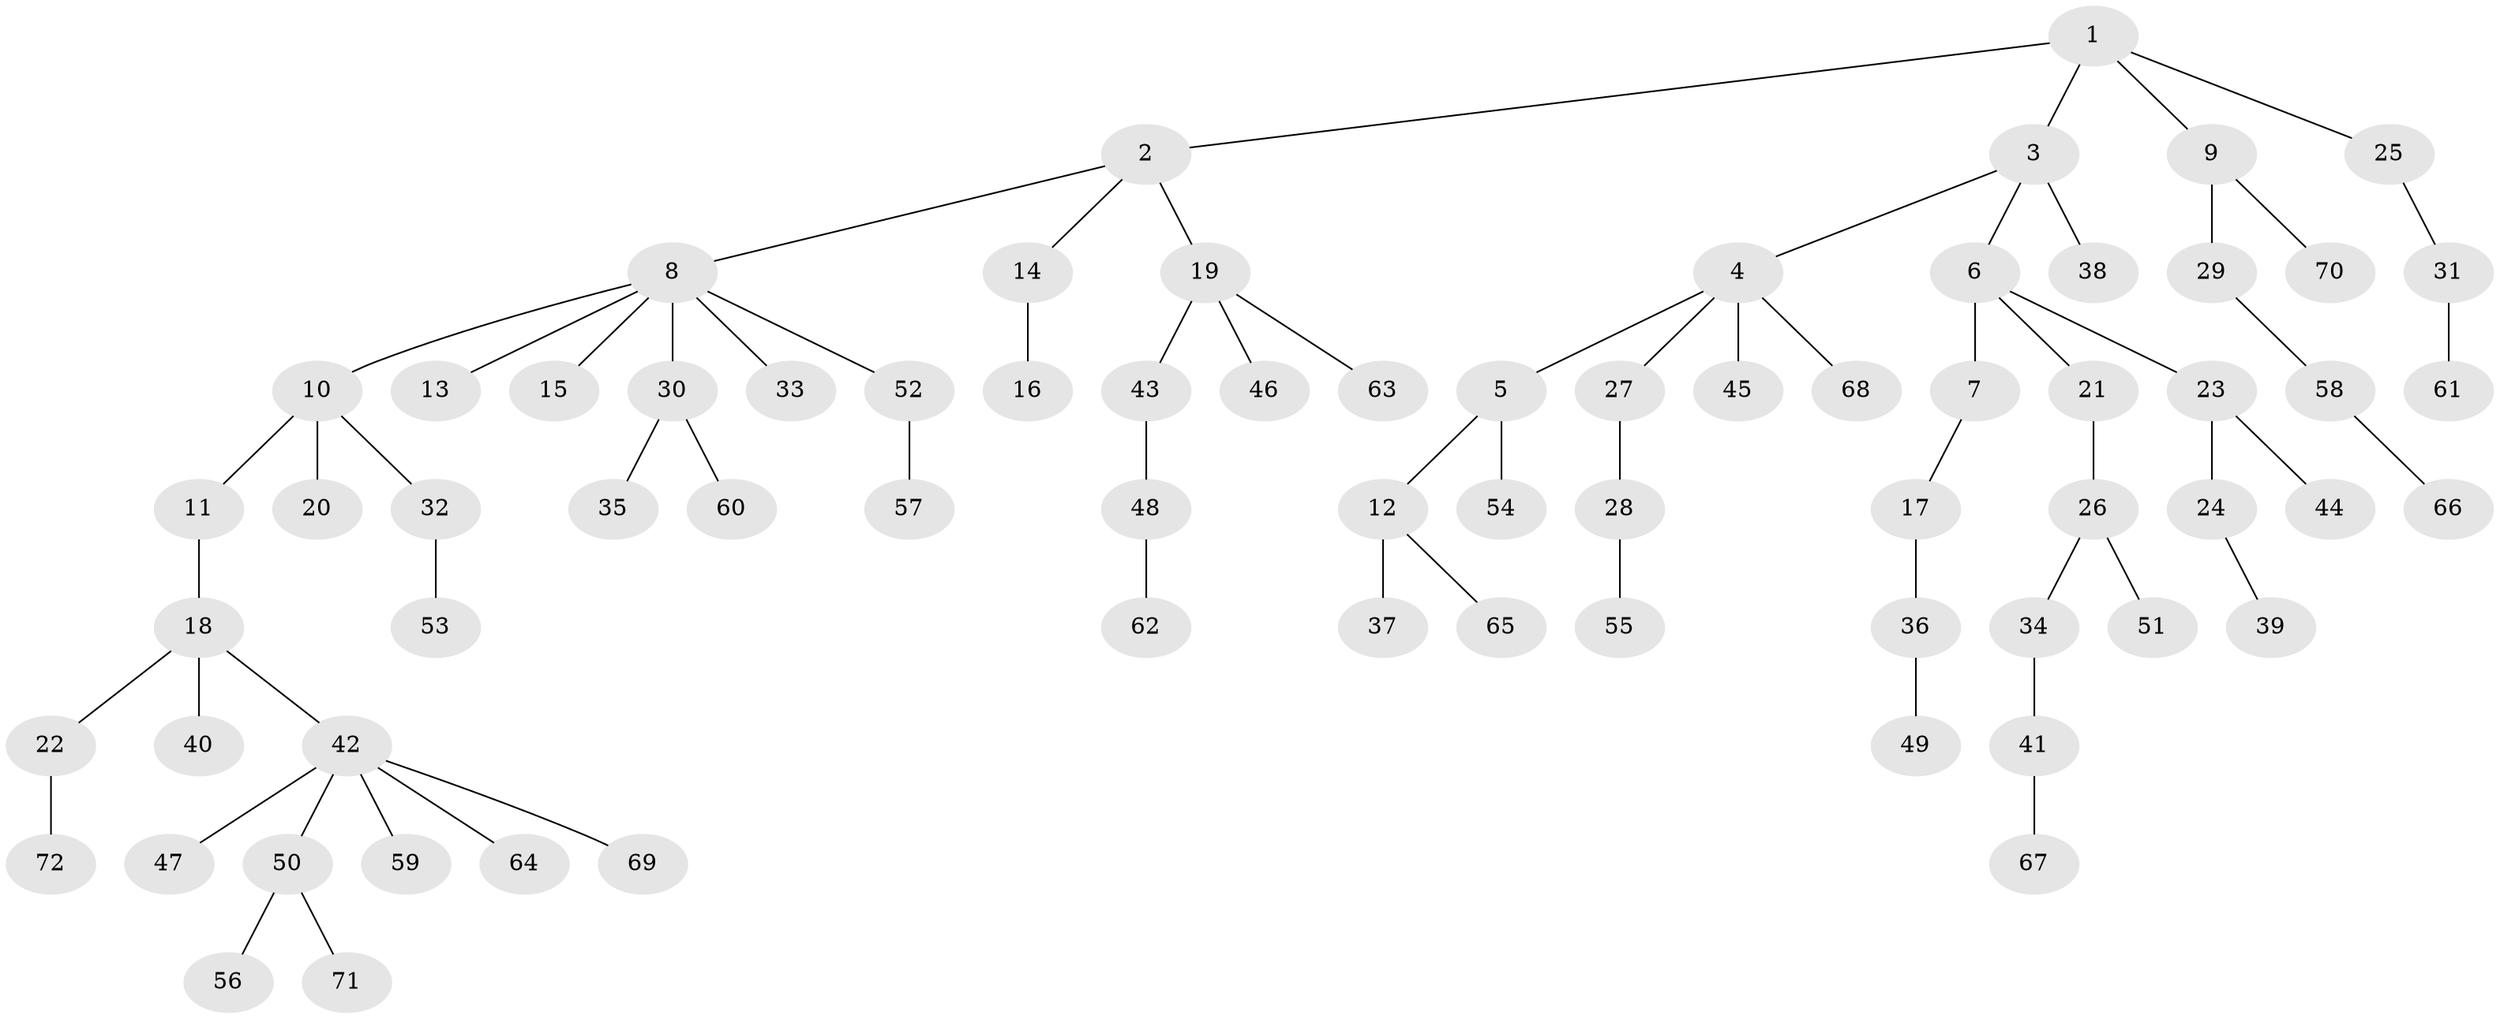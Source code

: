 // original degree distribution, {5: 0.027972027972027972, 6: 0.013986013986013986, 4: 0.08391608391608392, 8: 0.006993006993006993, 3: 0.1048951048951049, 2: 0.2097902097902098, 1: 0.5384615384615384, 7: 0.013986013986013986}
// Generated by graph-tools (version 1.1) at 2025/51/03/04/25 22:51:39]
// undirected, 72 vertices, 71 edges
graph export_dot {
  node [color=gray90,style=filled];
  1;
  2;
  3;
  4;
  5;
  6;
  7;
  8;
  9;
  10;
  11;
  12;
  13;
  14;
  15;
  16;
  17;
  18;
  19;
  20;
  21;
  22;
  23;
  24;
  25;
  26;
  27;
  28;
  29;
  30;
  31;
  32;
  33;
  34;
  35;
  36;
  37;
  38;
  39;
  40;
  41;
  42;
  43;
  44;
  45;
  46;
  47;
  48;
  49;
  50;
  51;
  52;
  53;
  54;
  55;
  56;
  57;
  58;
  59;
  60;
  61;
  62;
  63;
  64;
  65;
  66;
  67;
  68;
  69;
  70;
  71;
  72;
  1 -- 2 [weight=1.0];
  1 -- 3 [weight=1.0];
  1 -- 9 [weight=1.0];
  1 -- 25 [weight=1.0];
  2 -- 8 [weight=1.0];
  2 -- 14 [weight=1.0];
  2 -- 19 [weight=1.0];
  3 -- 4 [weight=1.0];
  3 -- 6 [weight=1.0];
  3 -- 38 [weight=1.0];
  4 -- 5 [weight=1.0];
  4 -- 27 [weight=1.0];
  4 -- 45 [weight=1.0];
  4 -- 68 [weight=1.0];
  5 -- 12 [weight=1.0];
  5 -- 54 [weight=1.0];
  6 -- 7 [weight=2.0];
  6 -- 21 [weight=1.0];
  6 -- 23 [weight=1.0];
  7 -- 17 [weight=1.0];
  8 -- 10 [weight=1.0];
  8 -- 13 [weight=1.0];
  8 -- 15 [weight=1.0];
  8 -- 30 [weight=1.0];
  8 -- 33 [weight=1.0];
  8 -- 52 [weight=1.0];
  9 -- 29 [weight=1.0];
  9 -- 70 [weight=1.0];
  10 -- 11 [weight=1.0];
  10 -- 20 [weight=1.0];
  10 -- 32 [weight=1.0];
  11 -- 18 [weight=1.0];
  12 -- 37 [weight=3.0];
  12 -- 65 [weight=1.0];
  14 -- 16 [weight=1.0];
  17 -- 36 [weight=2.0];
  18 -- 22 [weight=1.0];
  18 -- 40 [weight=1.0];
  18 -- 42 [weight=1.0];
  19 -- 43 [weight=1.0];
  19 -- 46 [weight=1.0];
  19 -- 63 [weight=1.0];
  21 -- 26 [weight=2.0];
  22 -- 72 [weight=1.0];
  23 -- 24 [weight=1.0];
  23 -- 44 [weight=1.0];
  24 -- 39 [weight=1.0];
  25 -- 31 [weight=1.0];
  26 -- 34 [weight=1.0];
  26 -- 51 [weight=1.0];
  27 -- 28 [weight=1.0];
  28 -- 55 [weight=2.0];
  29 -- 58 [weight=1.0];
  30 -- 35 [weight=1.0];
  30 -- 60 [weight=1.0];
  31 -- 61 [weight=1.0];
  32 -- 53 [weight=1.0];
  34 -- 41 [weight=1.0];
  36 -- 49 [weight=1.0];
  41 -- 67 [weight=1.0];
  42 -- 47 [weight=1.0];
  42 -- 50 [weight=1.0];
  42 -- 59 [weight=1.0];
  42 -- 64 [weight=1.0];
  42 -- 69 [weight=1.0];
  43 -- 48 [weight=1.0];
  48 -- 62 [weight=1.0];
  50 -- 56 [weight=1.0];
  50 -- 71 [weight=1.0];
  52 -- 57 [weight=1.0];
  58 -- 66 [weight=1.0];
}
